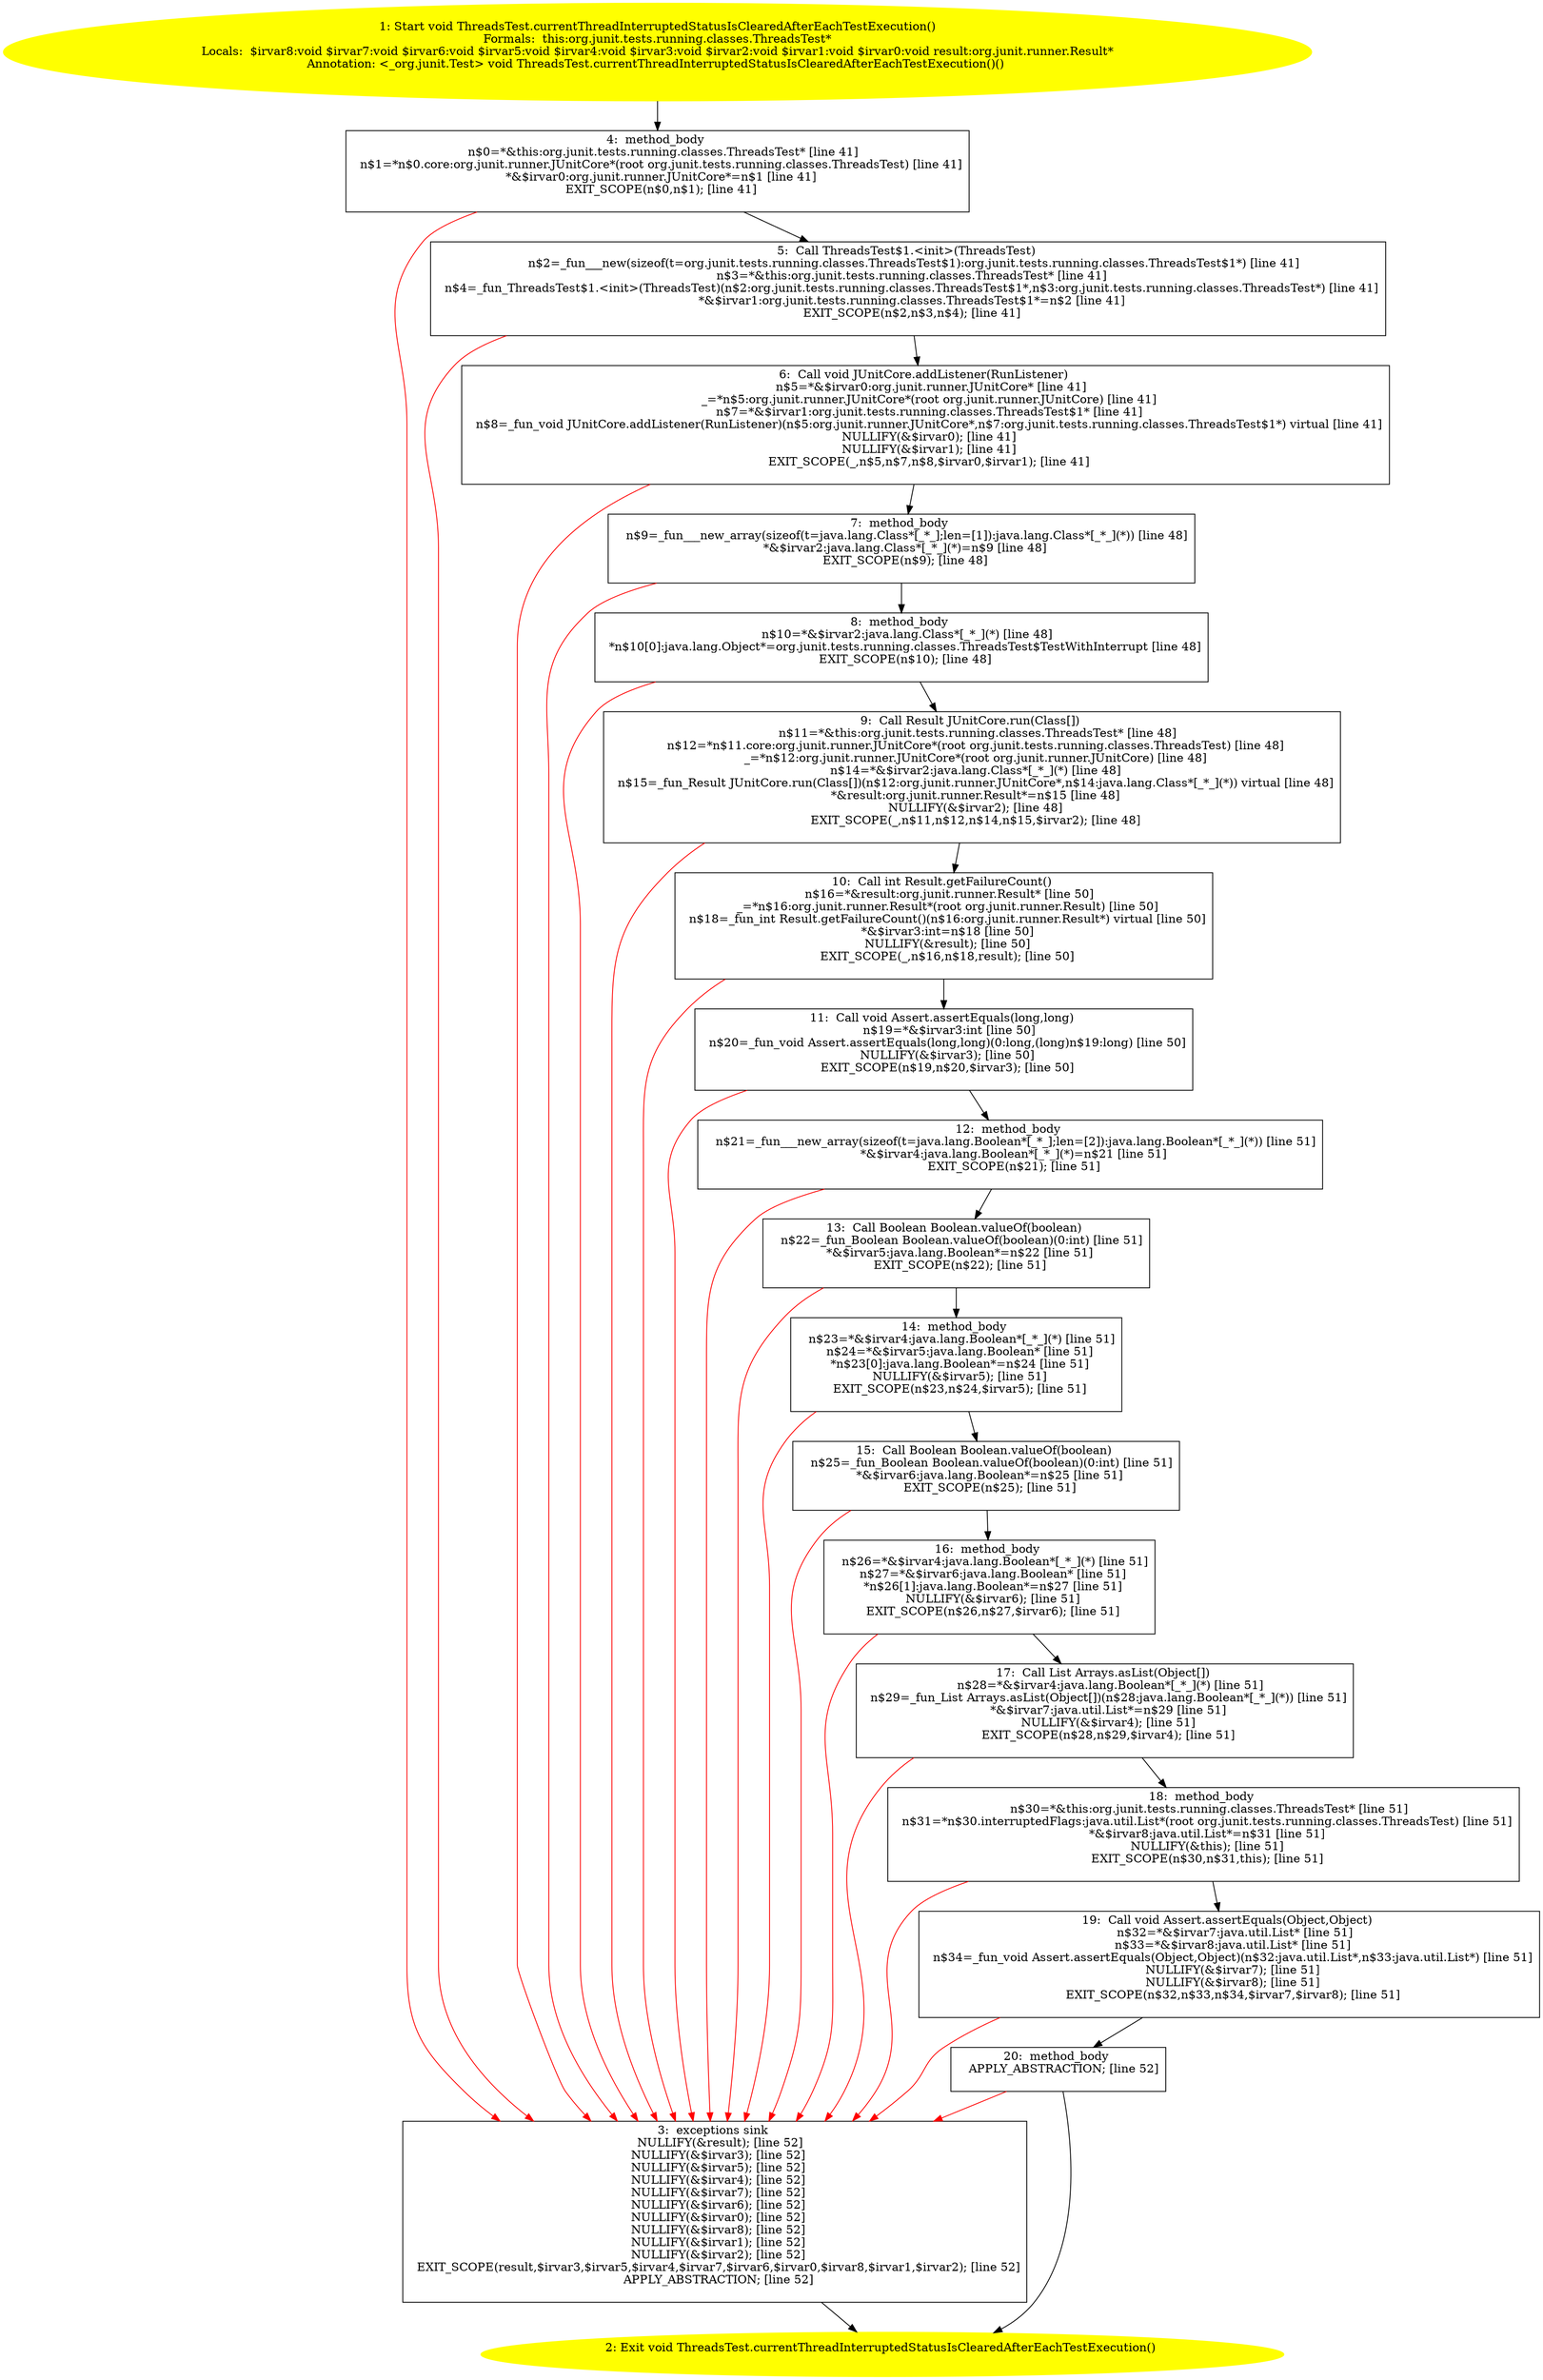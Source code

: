 /* @generated */
digraph cfg {
"org.junit.tests.running.classes.ThreadsTest.currentThreadInterruptedStatusIsClearedAfterEachTestExec.708a41b4f6cc6e4725884b8917783127_1" [label="1: Start void ThreadsTest.currentThreadInterruptedStatusIsClearedAfterEachTestExecution()\nFormals:  this:org.junit.tests.running.classes.ThreadsTest*\nLocals:  $irvar8:void $irvar7:void $irvar6:void $irvar5:void $irvar4:void $irvar3:void $irvar2:void $irvar1:void $irvar0:void result:org.junit.runner.Result*\nAnnotation: <_org.junit.Test> void ThreadsTest.currentThreadInterruptedStatusIsClearedAfterEachTestExecution()() \n  " color=yellow style=filled]
	

	 "org.junit.tests.running.classes.ThreadsTest.currentThreadInterruptedStatusIsClearedAfterEachTestExec.708a41b4f6cc6e4725884b8917783127_1" -> "org.junit.tests.running.classes.ThreadsTest.currentThreadInterruptedStatusIsClearedAfterEachTestExec.708a41b4f6cc6e4725884b8917783127_4" ;
"org.junit.tests.running.classes.ThreadsTest.currentThreadInterruptedStatusIsClearedAfterEachTestExec.708a41b4f6cc6e4725884b8917783127_2" [label="2: Exit void ThreadsTest.currentThreadInterruptedStatusIsClearedAfterEachTestExecution() \n  " color=yellow style=filled]
	

"org.junit.tests.running.classes.ThreadsTest.currentThreadInterruptedStatusIsClearedAfterEachTestExec.708a41b4f6cc6e4725884b8917783127_3" [label="3:  exceptions sink \n   NULLIFY(&result); [line 52]\n  NULLIFY(&$irvar3); [line 52]\n  NULLIFY(&$irvar5); [line 52]\n  NULLIFY(&$irvar4); [line 52]\n  NULLIFY(&$irvar7); [line 52]\n  NULLIFY(&$irvar6); [line 52]\n  NULLIFY(&$irvar0); [line 52]\n  NULLIFY(&$irvar8); [line 52]\n  NULLIFY(&$irvar1); [line 52]\n  NULLIFY(&$irvar2); [line 52]\n  EXIT_SCOPE(result,$irvar3,$irvar5,$irvar4,$irvar7,$irvar6,$irvar0,$irvar8,$irvar1,$irvar2); [line 52]\n  APPLY_ABSTRACTION; [line 52]\n " shape="box"]
	

	 "org.junit.tests.running.classes.ThreadsTest.currentThreadInterruptedStatusIsClearedAfterEachTestExec.708a41b4f6cc6e4725884b8917783127_3" -> "org.junit.tests.running.classes.ThreadsTest.currentThreadInterruptedStatusIsClearedAfterEachTestExec.708a41b4f6cc6e4725884b8917783127_2" ;
"org.junit.tests.running.classes.ThreadsTest.currentThreadInterruptedStatusIsClearedAfterEachTestExec.708a41b4f6cc6e4725884b8917783127_4" [label="4:  method_body \n   n$0=*&this:org.junit.tests.running.classes.ThreadsTest* [line 41]\n  n$1=*n$0.core:org.junit.runner.JUnitCore*(root org.junit.tests.running.classes.ThreadsTest) [line 41]\n  *&$irvar0:org.junit.runner.JUnitCore*=n$1 [line 41]\n  EXIT_SCOPE(n$0,n$1); [line 41]\n " shape="box"]
	

	 "org.junit.tests.running.classes.ThreadsTest.currentThreadInterruptedStatusIsClearedAfterEachTestExec.708a41b4f6cc6e4725884b8917783127_4" -> "org.junit.tests.running.classes.ThreadsTest.currentThreadInterruptedStatusIsClearedAfterEachTestExec.708a41b4f6cc6e4725884b8917783127_5" ;
	 "org.junit.tests.running.classes.ThreadsTest.currentThreadInterruptedStatusIsClearedAfterEachTestExec.708a41b4f6cc6e4725884b8917783127_4" -> "org.junit.tests.running.classes.ThreadsTest.currentThreadInterruptedStatusIsClearedAfterEachTestExec.708a41b4f6cc6e4725884b8917783127_3" [color="red" ];
"org.junit.tests.running.classes.ThreadsTest.currentThreadInterruptedStatusIsClearedAfterEachTestExec.708a41b4f6cc6e4725884b8917783127_5" [label="5:  Call ThreadsTest$1.<init>(ThreadsTest) \n   n$2=_fun___new(sizeof(t=org.junit.tests.running.classes.ThreadsTest$1):org.junit.tests.running.classes.ThreadsTest$1*) [line 41]\n  n$3=*&this:org.junit.tests.running.classes.ThreadsTest* [line 41]\n  n$4=_fun_ThreadsTest$1.<init>(ThreadsTest)(n$2:org.junit.tests.running.classes.ThreadsTest$1*,n$3:org.junit.tests.running.classes.ThreadsTest*) [line 41]\n  *&$irvar1:org.junit.tests.running.classes.ThreadsTest$1*=n$2 [line 41]\n  EXIT_SCOPE(n$2,n$3,n$4); [line 41]\n " shape="box"]
	

	 "org.junit.tests.running.classes.ThreadsTest.currentThreadInterruptedStatusIsClearedAfterEachTestExec.708a41b4f6cc6e4725884b8917783127_5" -> "org.junit.tests.running.classes.ThreadsTest.currentThreadInterruptedStatusIsClearedAfterEachTestExec.708a41b4f6cc6e4725884b8917783127_6" ;
	 "org.junit.tests.running.classes.ThreadsTest.currentThreadInterruptedStatusIsClearedAfterEachTestExec.708a41b4f6cc6e4725884b8917783127_5" -> "org.junit.tests.running.classes.ThreadsTest.currentThreadInterruptedStatusIsClearedAfterEachTestExec.708a41b4f6cc6e4725884b8917783127_3" [color="red" ];
"org.junit.tests.running.classes.ThreadsTest.currentThreadInterruptedStatusIsClearedAfterEachTestExec.708a41b4f6cc6e4725884b8917783127_6" [label="6:  Call void JUnitCore.addListener(RunListener) \n   n$5=*&$irvar0:org.junit.runner.JUnitCore* [line 41]\n  _=*n$5:org.junit.runner.JUnitCore*(root org.junit.runner.JUnitCore) [line 41]\n  n$7=*&$irvar1:org.junit.tests.running.classes.ThreadsTest$1* [line 41]\n  n$8=_fun_void JUnitCore.addListener(RunListener)(n$5:org.junit.runner.JUnitCore*,n$7:org.junit.tests.running.classes.ThreadsTest$1*) virtual [line 41]\n  NULLIFY(&$irvar0); [line 41]\n  NULLIFY(&$irvar1); [line 41]\n  EXIT_SCOPE(_,n$5,n$7,n$8,$irvar0,$irvar1); [line 41]\n " shape="box"]
	

	 "org.junit.tests.running.classes.ThreadsTest.currentThreadInterruptedStatusIsClearedAfterEachTestExec.708a41b4f6cc6e4725884b8917783127_6" -> "org.junit.tests.running.classes.ThreadsTest.currentThreadInterruptedStatusIsClearedAfterEachTestExec.708a41b4f6cc6e4725884b8917783127_7" ;
	 "org.junit.tests.running.classes.ThreadsTest.currentThreadInterruptedStatusIsClearedAfterEachTestExec.708a41b4f6cc6e4725884b8917783127_6" -> "org.junit.tests.running.classes.ThreadsTest.currentThreadInterruptedStatusIsClearedAfterEachTestExec.708a41b4f6cc6e4725884b8917783127_3" [color="red" ];
"org.junit.tests.running.classes.ThreadsTest.currentThreadInterruptedStatusIsClearedAfterEachTestExec.708a41b4f6cc6e4725884b8917783127_7" [label="7:  method_body \n   n$9=_fun___new_array(sizeof(t=java.lang.Class*[_*_];len=[1]):java.lang.Class*[_*_](*)) [line 48]\n  *&$irvar2:java.lang.Class*[_*_](*)=n$9 [line 48]\n  EXIT_SCOPE(n$9); [line 48]\n " shape="box"]
	

	 "org.junit.tests.running.classes.ThreadsTest.currentThreadInterruptedStatusIsClearedAfterEachTestExec.708a41b4f6cc6e4725884b8917783127_7" -> "org.junit.tests.running.classes.ThreadsTest.currentThreadInterruptedStatusIsClearedAfterEachTestExec.708a41b4f6cc6e4725884b8917783127_8" ;
	 "org.junit.tests.running.classes.ThreadsTest.currentThreadInterruptedStatusIsClearedAfterEachTestExec.708a41b4f6cc6e4725884b8917783127_7" -> "org.junit.tests.running.classes.ThreadsTest.currentThreadInterruptedStatusIsClearedAfterEachTestExec.708a41b4f6cc6e4725884b8917783127_3" [color="red" ];
"org.junit.tests.running.classes.ThreadsTest.currentThreadInterruptedStatusIsClearedAfterEachTestExec.708a41b4f6cc6e4725884b8917783127_8" [label="8:  method_body \n   n$10=*&$irvar2:java.lang.Class*[_*_](*) [line 48]\n  *n$10[0]:java.lang.Object*=org.junit.tests.running.classes.ThreadsTest$TestWithInterrupt [line 48]\n  EXIT_SCOPE(n$10); [line 48]\n " shape="box"]
	

	 "org.junit.tests.running.classes.ThreadsTest.currentThreadInterruptedStatusIsClearedAfterEachTestExec.708a41b4f6cc6e4725884b8917783127_8" -> "org.junit.tests.running.classes.ThreadsTest.currentThreadInterruptedStatusIsClearedAfterEachTestExec.708a41b4f6cc6e4725884b8917783127_9" ;
	 "org.junit.tests.running.classes.ThreadsTest.currentThreadInterruptedStatusIsClearedAfterEachTestExec.708a41b4f6cc6e4725884b8917783127_8" -> "org.junit.tests.running.classes.ThreadsTest.currentThreadInterruptedStatusIsClearedAfterEachTestExec.708a41b4f6cc6e4725884b8917783127_3" [color="red" ];
"org.junit.tests.running.classes.ThreadsTest.currentThreadInterruptedStatusIsClearedAfterEachTestExec.708a41b4f6cc6e4725884b8917783127_9" [label="9:  Call Result JUnitCore.run(Class[]) \n   n$11=*&this:org.junit.tests.running.classes.ThreadsTest* [line 48]\n  n$12=*n$11.core:org.junit.runner.JUnitCore*(root org.junit.tests.running.classes.ThreadsTest) [line 48]\n  _=*n$12:org.junit.runner.JUnitCore*(root org.junit.runner.JUnitCore) [line 48]\n  n$14=*&$irvar2:java.lang.Class*[_*_](*) [line 48]\n  n$15=_fun_Result JUnitCore.run(Class[])(n$12:org.junit.runner.JUnitCore*,n$14:java.lang.Class*[_*_](*)) virtual [line 48]\n  *&result:org.junit.runner.Result*=n$15 [line 48]\n  NULLIFY(&$irvar2); [line 48]\n  EXIT_SCOPE(_,n$11,n$12,n$14,n$15,$irvar2); [line 48]\n " shape="box"]
	

	 "org.junit.tests.running.classes.ThreadsTest.currentThreadInterruptedStatusIsClearedAfterEachTestExec.708a41b4f6cc6e4725884b8917783127_9" -> "org.junit.tests.running.classes.ThreadsTest.currentThreadInterruptedStatusIsClearedAfterEachTestExec.708a41b4f6cc6e4725884b8917783127_10" ;
	 "org.junit.tests.running.classes.ThreadsTest.currentThreadInterruptedStatusIsClearedAfterEachTestExec.708a41b4f6cc6e4725884b8917783127_9" -> "org.junit.tests.running.classes.ThreadsTest.currentThreadInterruptedStatusIsClearedAfterEachTestExec.708a41b4f6cc6e4725884b8917783127_3" [color="red" ];
"org.junit.tests.running.classes.ThreadsTest.currentThreadInterruptedStatusIsClearedAfterEachTestExec.708a41b4f6cc6e4725884b8917783127_10" [label="10:  Call int Result.getFailureCount() \n   n$16=*&result:org.junit.runner.Result* [line 50]\n  _=*n$16:org.junit.runner.Result*(root org.junit.runner.Result) [line 50]\n  n$18=_fun_int Result.getFailureCount()(n$16:org.junit.runner.Result*) virtual [line 50]\n  *&$irvar3:int=n$18 [line 50]\n  NULLIFY(&result); [line 50]\n  EXIT_SCOPE(_,n$16,n$18,result); [line 50]\n " shape="box"]
	

	 "org.junit.tests.running.classes.ThreadsTest.currentThreadInterruptedStatusIsClearedAfterEachTestExec.708a41b4f6cc6e4725884b8917783127_10" -> "org.junit.tests.running.classes.ThreadsTest.currentThreadInterruptedStatusIsClearedAfterEachTestExec.708a41b4f6cc6e4725884b8917783127_11" ;
	 "org.junit.tests.running.classes.ThreadsTest.currentThreadInterruptedStatusIsClearedAfterEachTestExec.708a41b4f6cc6e4725884b8917783127_10" -> "org.junit.tests.running.classes.ThreadsTest.currentThreadInterruptedStatusIsClearedAfterEachTestExec.708a41b4f6cc6e4725884b8917783127_3" [color="red" ];
"org.junit.tests.running.classes.ThreadsTest.currentThreadInterruptedStatusIsClearedAfterEachTestExec.708a41b4f6cc6e4725884b8917783127_11" [label="11:  Call void Assert.assertEquals(long,long) \n   n$19=*&$irvar3:int [line 50]\n  n$20=_fun_void Assert.assertEquals(long,long)(0:long,(long)n$19:long) [line 50]\n  NULLIFY(&$irvar3); [line 50]\n  EXIT_SCOPE(n$19,n$20,$irvar3); [line 50]\n " shape="box"]
	

	 "org.junit.tests.running.classes.ThreadsTest.currentThreadInterruptedStatusIsClearedAfterEachTestExec.708a41b4f6cc6e4725884b8917783127_11" -> "org.junit.tests.running.classes.ThreadsTest.currentThreadInterruptedStatusIsClearedAfterEachTestExec.708a41b4f6cc6e4725884b8917783127_12" ;
	 "org.junit.tests.running.classes.ThreadsTest.currentThreadInterruptedStatusIsClearedAfterEachTestExec.708a41b4f6cc6e4725884b8917783127_11" -> "org.junit.tests.running.classes.ThreadsTest.currentThreadInterruptedStatusIsClearedAfterEachTestExec.708a41b4f6cc6e4725884b8917783127_3" [color="red" ];
"org.junit.tests.running.classes.ThreadsTest.currentThreadInterruptedStatusIsClearedAfterEachTestExec.708a41b4f6cc6e4725884b8917783127_12" [label="12:  method_body \n   n$21=_fun___new_array(sizeof(t=java.lang.Boolean*[_*_];len=[2]):java.lang.Boolean*[_*_](*)) [line 51]\n  *&$irvar4:java.lang.Boolean*[_*_](*)=n$21 [line 51]\n  EXIT_SCOPE(n$21); [line 51]\n " shape="box"]
	

	 "org.junit.tests.running.classes.ThreadsTest.currentThreadInterruptedStatusIsClearedAfterEachTestExec.708a41b4f6cc6e4725884b8917783127_12" -> "org.junit.tests.running.classes.ThreadsTest.currentThreadInterruptedStatusIsClearedAfterEachTestExec.708a41b4f6cc6e4725884b8917783127_13" ;
	 "org.junit.tests.running.classes.ThreadsTest.currentThreadInterruptedStatusIsClearedAfterEachTestExec.708a41b4f6cc6e4725884b8917783127_12" -> "org.junit.tests.running.classes.ThreadsTest.currentThreadInterruptedStatusIsClearedAfterEachTestExec.708a41b4f6cc6e4725884b8917783127_3" [color="red" ];
"org.junit.tests.running.classes.ThreadsTest.currentThreadInterruptedStatusIsClearedAfterEachTestExec.708a41b4f6cc6e4725884b8917783127_13" [label="13:  Call Boolean Boolean.valueOf(boolean) \n   n$22=_fun_Boolean Boolean.valueOf(boolean)(0:int) [line 51]\n  *&$irvar5:java.lang.Boolean*=n$22 [line 51]\n  EXIT_SCOPE(n$22); [line 51]\n " shape="box"]
	

	 "org.junit.tests.running.classes.ThreadsTest.currentThreadInterruptedStatusIsClearedAfterEachTestExec.708a41b4f6cc6e4725884b8917783127_13" -> "org.junit.tests.running.classes.ThreadsTest.currentThreadInterruptedStatusIsClearedAfterEachTestExec.708a41b4f6cc6e4725884b8917783127_14" ;
	 "org.junit.tests.running.classes.ThreadsTest.currentThreadInterruptedStatusIsClearedAfterEachTestExec.708a41b4f6cc6e4725884b8917783127_13" -> "org.junit.tests.running.classes.ThreadsTest.currentThreadInterruptedStatusIsClearedAfterEachTestExec.708a41b4f6cc6e4725884b8917783127_3" [color="red" ];
"org.junit.tests.running.classes.ThreadsTest.currentThreadInterruptedStatusIsClearedAfterEachTestExec.708a41b4f6cc6e4725884b8917783127_14" [label="14:  method_body \n   n$23=*&$irvar4:java.lang.Boolean*[_*_](*) [line 51]\n  n$24=*&$irvar5:java.lang.Boolean* [line 51]\n  *n$23[0]:java.lang.Boolean*=n$24 [line 51]\n  NULLIFY(&$irvar5); [line 51]\n  EXIT_SCOPE(n$23,n$24,$irvar5); [line 51]\n " shape="box"]
	

	 "org.junit.tests.running.classes.ThreadsTest.currentThreadInterruptedStatusIsClearedAfterEachTestExec.708a41b4f6cc6e4725884b8917783127_14" -> "org.junit.tests.running.classes.ThreadsTest.currentThreadInterruptedStatusIsClearedAfterEachTestExec.708a41b4f6cc6e4725884b8917783127_15" ;
	 "org.junit.tests.running.classes.ThreadsTest.currentThreadInterruptedStatusIsClearedAfterEachTestExec.708a41b4f6cc6e4725884b8917783127_14" -> "org.junit.tests.running.classes.ThreadsTest.currentThreadInterruptedStatusIsClearedAfterEachTestExec.708a41b4f6cc6e4725884b8917783127_3" [color="red" ];
"org.junit.tests.running.classes.ThreadsTest.currentThreadInterruptedStatusIsClearedAfterEachTestExec.708a41b4f6cc6e4725884b8917783127_15" [label="15:  Call Boolean Boolean.valueOf(boolean) \n   n$25=_fun_Boolean Boolean.valueOf(boolean)(0:int) [line 51]\n  *&$irvar6:java.lang.Boolean*=n$25 [line 51]\n  EXIT_SCOPE(n$25); [line 51]\n " shape="box"]
	

	 "org.junit.tests.running.classes.ThreadsTest.currentThreadInterruptedStatusIsClearedAfterEachTestExec.708a41b4f6cc6e4725884b8917783127_15" -> "org.junit.tests.running.classes.ThreadsTest.currentThreadInterruptedStatusIsClearedAfterEachTestExec.708a41b4f6cc6e4725884b8917783127_16" ;
	 "org.junit.tests.running.classes.ThreadsTest.currentThreadInterruptedStatusIsClearedAfterEachTestExec.708a41b4f6cc6e4725884b8917783127_15" -> "org.junit.tests.running.classes.ThreadsTest.currentThreadInterruptedStatusIsClearedAfterEachTestExec.708a41b4f6cc6e4725884b8917783127_3" [color="red" ];
"org.junit.tests.running.classes.ThreadsTest.currentThreadInterruptedStatusIsClearedAfterEachTestExec.708a41b4f6cc6e4725884b8917783127_16" [label="16:  method_body \n   n$26=*&$irvar4:java.lang.Boolean*[_*_](*) [line 51]\n  n$27=*&$irvar6:java.lang.Boolean* [line 51]\n  *n$26[1]:java.lang.Boolean*=n$27 [line 51]\n  NULLIFY(&$irvar6); [line 51]\n  EXIT_SCOPE(n$26,n$27,$irvar6); [line 51]\n " shape="box"]
	

	 "org.junit.tests.running.classes.ThreadsTest.currentThreadInterruptedStatusIsClearedAfterEachTestExec.708a41b4f6cc6e4725884b8917783127_16" -> "org.junit.tests.running.classes.ThreadsTest.currentThreadInterruptedStatusIsClearedAfterEachTestExec.708a41b4f6cc6e4725884b8917783127_17" ;
	 "org.junit.tests.running.classes.ThreadsTest.currentThreadInterruptedStatusIsClearedAfterEachTestExec.708a41b4f6cc6e4725884b8917783127_16" -> "org.junit.tests.running.classes.ThreadsTest.currentThreadInterruptedStatusIsClearedAfterEachTestExec.708a41b4f6cc6e4725884b8917783127_3" [color="red" ];
"org.junit.tests.running.classes.ThreadsTest.currentThreadInterruptedStatusIsClearedAfterEachTestExec.708a41b4f6cc6e4725884b8917783127_17" [label="17:  Call List Arrays.asList(Object[]) \n   n$28=*&$irvar4:java.lang.Boolean*[_*_](*) [line 51]\n  n$29=_fun_List Arrays.asList(Object[])(n$28:java.lang.Boolean*[_*_](*)) [line 51]\n  *&$irvar7:java.util.List*=n$29 [line 51]\n  NULLIFY(&$irvar4); [line 51]\n  EXIT_SCOPE(n$28,n$29,$irvar4); [line 51]\n " shape="box"]
	

	 "org.junit.tests.running.classes.ThreadsTest.currentThreadInterruptedStatusIsClearedAfterEachTestExec.708a41b4f6cc6e4725884b8917783127_17" -> "org.junit.tests.running.classes.ThreadsTest.currentThreadInterruptedStatusIsClearedAfterEachTestExec.708a41b4f6cc6e4725884b8917783127_18" ;
	 "org.junit.tests.running.classes.ThreadsTest.currentThreadInterruptedStatusIsClearedAfterEachTestExec.708a41b4f6cc6e4725884b8917783127_17" -> "org.junit.tests.running.classes.ThreadsTest.currentThreadInterruptedStatusIsClearedAfterEachTestExec.708a41b4f6cc6e4725884b8917783127_3" [color="red" ];
"org.junit.tests.running.classes.ThreadsTest.currentThreadInterruptedStatusIsClearedAfterEachTestExec.708a41b4f6cc6e4725884b8917783127_18" [label="18:  method_body \n   n$30=*&this:org.junit.tests.running.classes.ThreadsTest* [line 51]\n  n$31=*n$30.interruptedFlags:java.util.List*(root org.junit.tests.running.classes.ThreadsTest) [line 51]\n  *&$irvar8:java.util.List*=n$31 [line 51]\n  NULLIFY(&this); [line 51]\n  EXIT_SCOPE(n$30,n$31,this); [line 51]\n " shape="box"]
	

	 "org.junit.tests.running.classes.ThreadsTest.currentThreadInterruptedStatusIsClearedAfterEachTestExec.708a41b4f6cc6e4725884b8917783127_18" -> "org.junit.tests.running.classes.ThreadsTest.currentThreadInterruptedStatusIsClearedAfterEachTestExec.708a41b4f6cc6e4725884b8917783127_19" ;
	 "org.junit.tests.running.classes.ThreadsTest.currentThreadInterruptedStatusIsClearedAfterEachTestExec.708a41b4f6cc6e4725884b8917783127_18" -> "org.junit.tests.running.classes.ThreadsTest.currentThreadInterruptedStatusIsClearedAfterEachTestExec.708a41b4f6cc6e4725884b8917783127_3" [color="red" ];
"org.junit.tests.running.classes.ThreadsTest.currentThreadInterruptedStatusIsClearedAfterEachTestExec.708a41b4f6cc6e4725884b8917783127_19" [label="19:  Call void Assert.assertEquals(Object,Object) \n   n$32=*&$irvar7:java.util.List* [line 51]\n  n$33=*&$irvar8:java.util.List* [line 51]\n  n$34=_fun_void Assert.assertEquals(Object,Object)(n$32:java.util.List*,n$33:java.util.List*) [line 51]\n  NULLIFY(&$irvar7); [line 51]\n  NULLIFY(&$irvar8); [line 51]\n  EXIT_SCOPE(n$32,n$33,n$34,$irvar7,$irvar8); [line 51]\n " shape="box"]
	

	 "org.junit.tests.running.classes.ThreadsTest.currentThreadInterruptedStatusIsClearedAfterEachTestExec.708a41b4f6cc6e4725884b8917783127_19" -> "org.junit.tests.running.classes.ThreadsTest.currentThreadInterruptedStatusIsClearedAfterEachTestExec.708a41b4f6cc6e4725884b8917783127_20" ;
	 "org.junit.tests.running.classes.ThreadsTest.currentThreadInterruptedStatusIsClearedAfterEachTestExec.708a41b4f6cc6e4725884b8917783127_19" -> "org.junit.tests.running.classes.ThreadsTest.currentThreadInterruptedStatusIsClearedAfterEachTestExec.708a41b4f6cc6e4725884b8917783127_3" [color="red" ];
"org.junit.tests.running.classes.ThreadsTest.currentThreadInterruptedStatusIsClearedAfterEachTestExec.708a41b4f6cc6e4725884b8917783127_20" [label="20:  method_body \n   APPLY_ABSTRACTION; [line 52]\n " shape="box"]
	

	 "org.junit.tests.running.classes.ThreadsTest.currentThreadInterruptedStatusIsClearedAfterEachTestExec.708a41b4f6cc6e4725884b8917783127_20" -> "org.junit.tests.running.classes.ThreadsTest.currentThreadInterruptedStatusIsClearedAfterEachTestExec.708a41b4f6cc6e4725884b8917783127_2" ;
	 "org.junit.tests.running.classes.ThreadsTest.currentThreadInterruptedStatusIsClearedAfterEachTestExec.708a41b4f6cc6e4725884b8917783127_20" -> "org.junit.tests.running.classes.ThreadsTest.currentThreadInterruptedStatusIsClearedAfterEachTestExec.708a41b4f6cc6e4725884b8917783127_3" [color="red" ];
}
